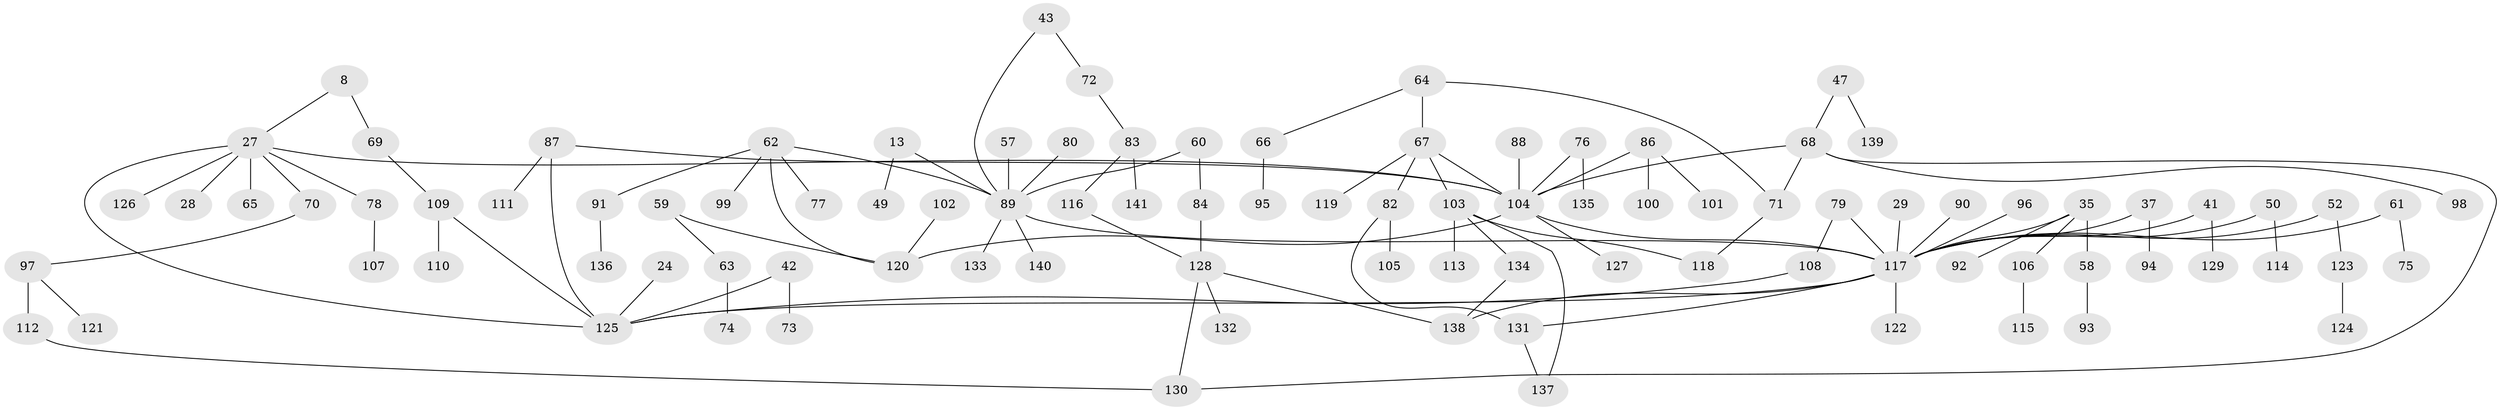 // original degree distribution, {6: 0.02127659574468085, 5: 0.05673758865248227, 7: 0.0070921985815602835, 3: 0.1773049645390071, 2: 0.3546099290780142, 4: 0.0425531914893617, 1: 0.3404255319148936}
// Generated by graph-tools (version 1.1) at 2025/45/03/04/25 21:45:17]
// undirected, 98 vertices, 111 edges
graph export_dot {
graph [start="1"]
  node [color=gray90,style=filled];
  8;
  13;
  24;
  27 [super="+3+19+15"];
  28;
  29;
  35;
  37;
  41;
  42;
  43;
  47;
  49;
  50;
  52;
  57;
  58;
  59;
  60;
  61;
  62 [super="+30"];
  63;
  64;
  65;
  66;
  67 [super="+9"];
  68 [super="+25"];
  69;
  70;
  71;
  72;
  73;
  74;
  75;
  76;
  77;
  78;
  79;
  80;
  82;
  83;
  84;
  86 [super="+45"];
  87;
  88;
  89 [super="+39+38+85"];
  90;
  91;
  92;
  93;
  94;
  95;
  96;
  97;
  98;
  99;
  100;
  101;
  102;
  103 [super="+21+51"];
  104 [super="+40+81+44"];
  105;
  106;
  107;
  108;
  109;
  110;
  111;
  112;
  113;
  114;
  115;
  116;
  117 [super="+20+36+7+22+31"];
  118 [super="+26"];
  119;
  120 [super="+48+53"];
  121;
  122;
  123;
  124;
  125 [super="+23+55"];
  126;
  127;
  128;
  129;
  130 [super="+34"];
  131 [super="+56"];
  132;
  133;
  134;
  135;
  136;
  137;
  138 [super="+54"];
  139;
  140;
  141;
  8 -- 69;
  8 -- 27;
  13 -- 49;
  13 -- 89;
  24 -- 125;
  27 -- 65;
  27 -- 78;
  27 -- 126;
  27 -- 70;
  27 -- 28;
  27 -- 104;
  27 -- 125 [weight=2];
  29 -- 117;
  35 -- 58;
  35 -- 92;
  35 -- 106;
  35 -- 117;
  37 -- 94;
  37 -- 117;
  41 -- 129;
  41 -- 117;
  42 -- 73;
  42 -- 125;
  43 -- 72;
  43 -- 89;
  47 -- 139;
  47 -- 68;
  50 -- 114;
  50 -- 117;
  52 -- 123;
  52 -- 117;
  57 -- 89;
  58 -- 93;
  59 -- 63;
  59 -- 120;
  60 -- 84;
  60 -- 89;
  61 -- 75;
  61 -- 117;
  62 -- 91;
  62 -- 99;
  62 -- 89;
  62 -- 77;
  62 -- 120;
  63 -- 74;
  64 -- 66;
  64 -- 71;
  64 -- 67;
  66 -- 95;
  67 -- 82;
  67 -- 119;
  67 -- 104;
  67 -- 103;
  68 -- 71;
  68 -- 98;
  68 -- 104;
  68 -- 130;
  69 -- 109;
  70 -- 97;
  71 -- 118;
  72 -- 83;
  76 -- 135;
  76 -- 104;
  78 -- 107;
  79 -- 108;
  79 -- 117;
  80 -- 89;
  82 -- 105;
  82 -- 131;
  83 -- 116;
  83 -- 141;
  84 -- 128;
  86 -- 101;
  86 -- 104;
  86 -- 100;
  87 -- 111;
  87 -- 104;
  87 -- 125;
  88 -- 104;
  89 -- 140;
  89 -- 117 [weight=2];
  89 -- 133;
  90 -- 117;
  91 -- 136;
  96 -- 117;
  97 -- 112;
  97 -- 121;
  102 -- 120;
  103 -- 134;
  103 -- 113;
  103 -- 118;
  103 -- 137;
  104 -- 117;
  104 -- 120;
  104 -- 127;
  106 -- 115;
  108 -- 125;
  109 -- 110;
  109 -- 125;
  112 -- 130;
  116 -- 128;
  117 -- 122;
  117 -- 125;
  117 -- 138;
  117 -- 131;
  123 -- 124;
  128 -- 130;
  128 -- 132;
  128 -- 138;
  131 -- 137;
  134 -- 138;
}
